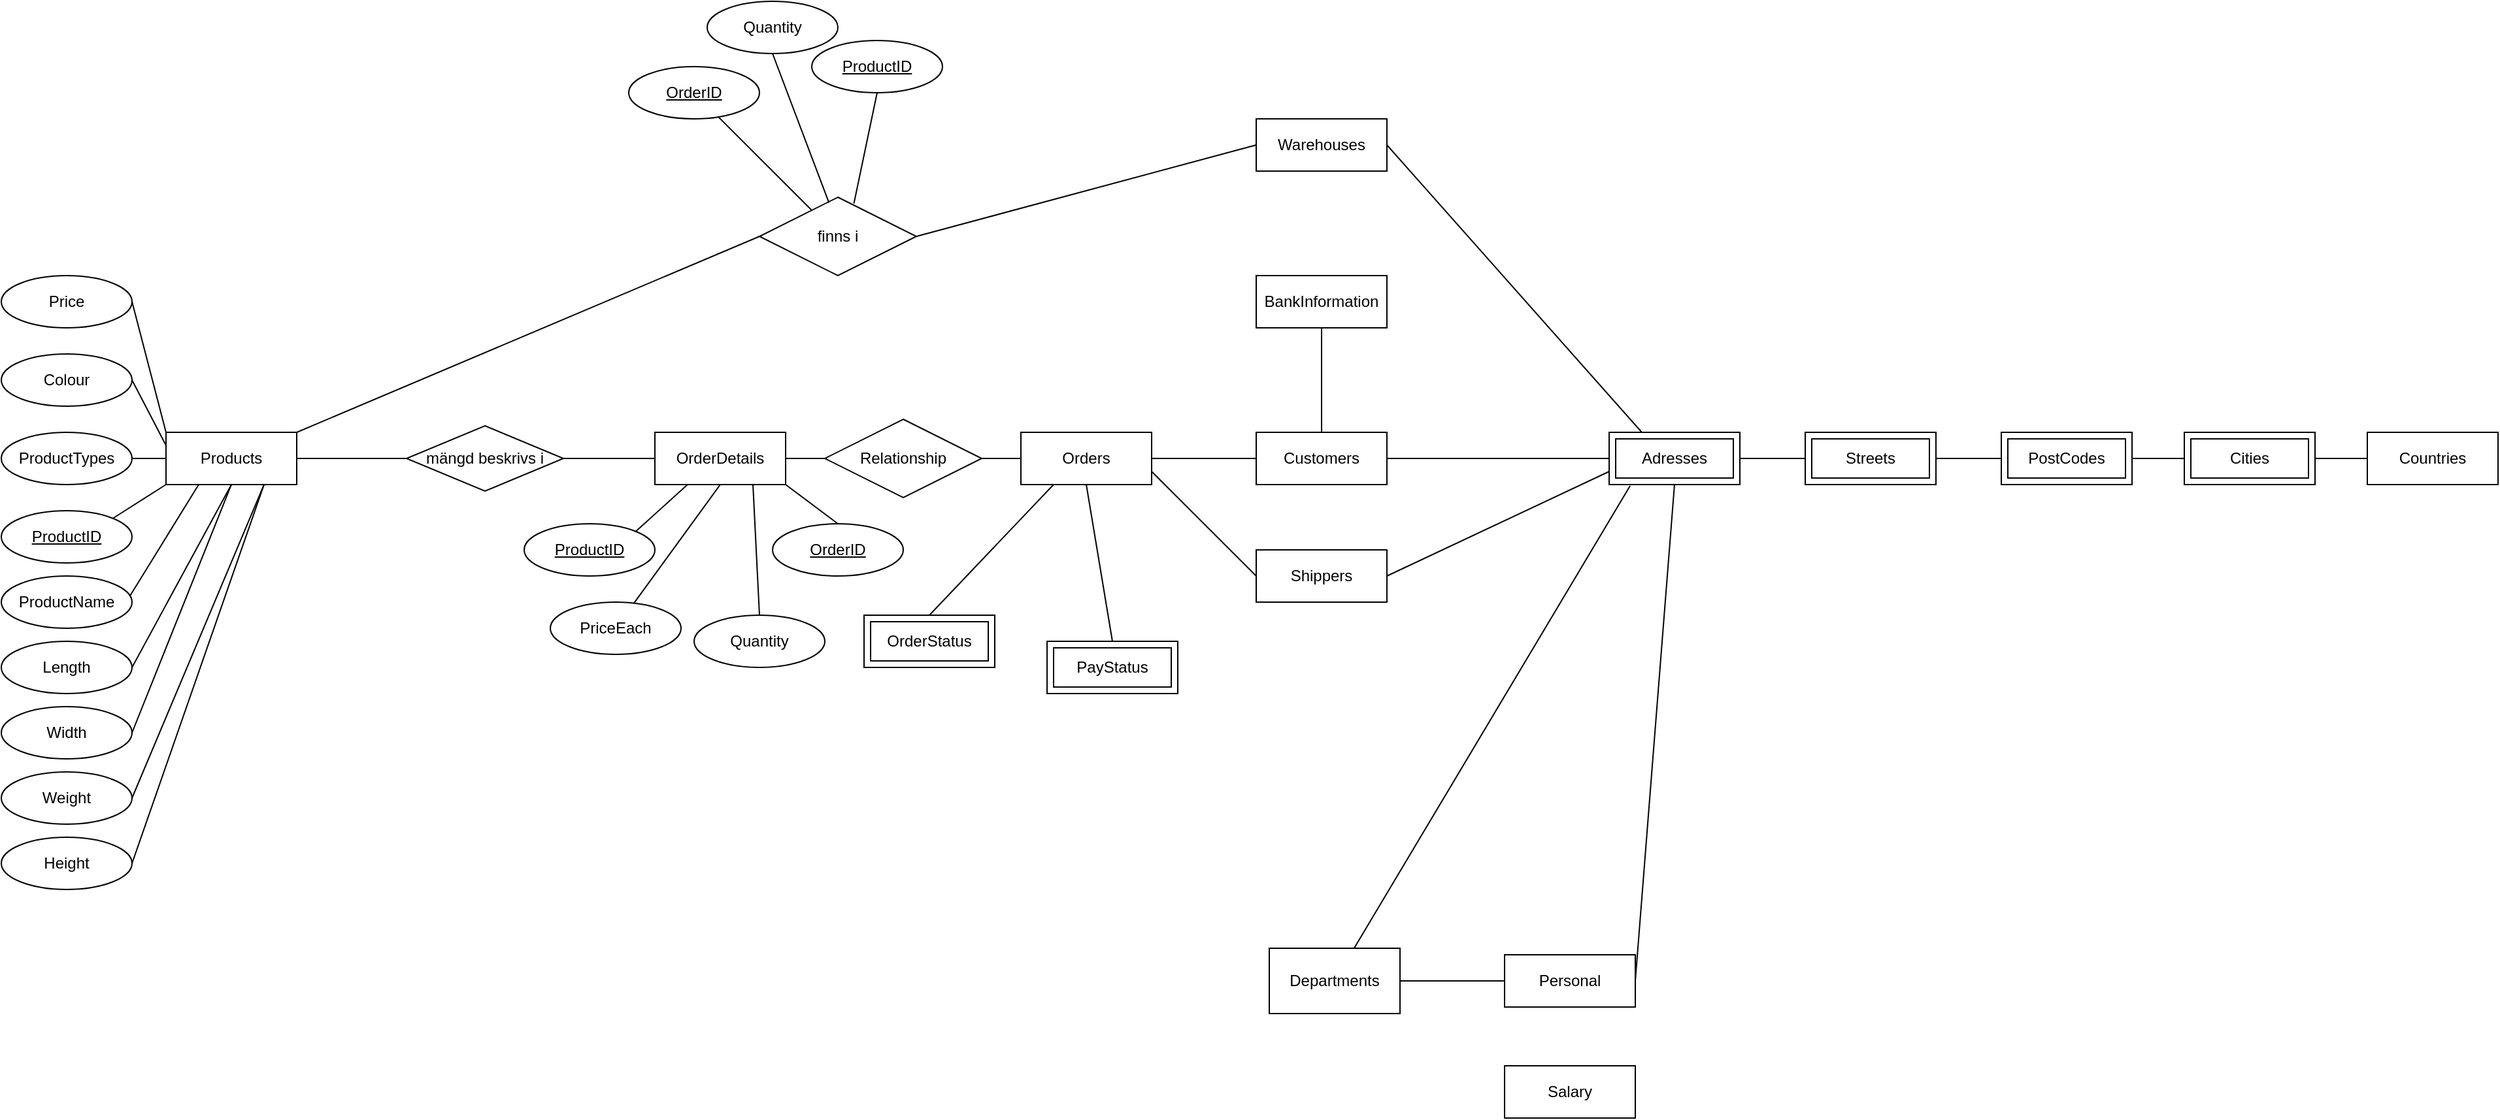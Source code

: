 <mxfile version="16.3.0" type="device"><diagram id="7u9D3IVGLub4B3Hsk2dL" name="Page-1"><mxGraphModel dx="1486" dy="1445" grid="1" gridSize="10" guides="1" tooltips="1" connect="1" arrows="1" fold="1" page="1" pageScale="1" pageWidth="827" pageHeight="1169" math="0" shadow="0"><root><mxCell id="0"/><mxCell id="1" parent="0"/><mxCell id="5OfwXx6yfZilv2XtCRJN-1" value="Adresses" style="shape=ext;margin=3;double=1;whiteSpace=wrap;html=1;align=center;" parent="1" vertex="1"><mxGeometry x="460" y="80" width="100" height="40" as="geometry"/></mxCell><mxCell id="5OfwXx6yfZilv2XtCRJN-2" value="Streets" style="shape=ext;margin=3;double=1;whiteSpace=wrap;html=1;align=center;" parent="1" vertex="1"><mxGeometry x="610" y="80" width="100" height="40" as="geometry"/></mxCell><mxCell id="5OfwXx6yfZilv2XtCRJN-3" value="PostCodes" style="shape=ext;margin=3;double=1;whiteSpace=wrap;html=1;align=center;" parent="1" vertex="1"><mxGeometry x="760" y="80" width="100" height="40" as="geometry"/></mxCell><mxCell id="5OfwXx6yfZilv2XtCRJN-4" value="Cities" style="shape=ext;margin=3;double=1;whiteSpace=wrap;html=1;align=center;" parent="1" vertex="1"><mxGeometry x="900" y="80" width="100" height="40" as="geometry"/></mxCell><mxCell id="5OfwXx6yfZilv2XtCRJN-6" value="Countries" style="whiteSpace=wrap;html=1;align=center;" parent="1" vertex="1"><mxGeometry x="1040" y="80" width="100" height="40" as="geometry"/></mxCell><mxCell id="5OfwXx6yfZilv2XtCRJN-7" value="Customers" style="whiteSpace=wrap;html=1;align=center;" parent="1" vertex="1"><mxGeometry x="190" y="80" width="100" height="40" as="geometry"/></mxCell><mxCell id="5OfwXx6yfZilv2XtCRJN-8" value="Shippers" style="whiteSpace=wrap;html=1;align=center;" parent="1" vertex="1"><mxGeometry x="190" y="170" width="100" height="40" as="geometry"/></mxCell><mxCell id="5OfwXx6yfZilv2XtCRJN-9" value="Departments" style="whiteSpace=wrap;html=1;align=center;" parent="1" vertex="1"><mxGeometry x="200" y="475" width="100" height="50" as="geometry"/></mxCell><mxCell id="5OfwXx6yfZilv2XtCRJN-10" value="Personal" style="whiteSpace=wrap;html=1;align=center;" parent="1" vertex="1"><mxGeometry x="380" y="480" width="100" height="40" as="geometry"/></mxCell><mxCell id="5OfwXx6yfZilv2XtCRJN-13" value="" style="endArrow=none;html=1;rounded=0;entryX=0;entryY=0.5;entryDx=0;entryDy=0;exitX=1;exitY=0.5;exitDx=0;exitDy=0;" parent="1" source="5OfwXx6yfZilv2XtCRJN-7" target="5OfwXx6yfZilv2XtCRJN-1" edge="1"><mxGeometry relative="1" as="geometry"><mxPoint x="290" y="100" as="sourcePoint"/><mxPoint x="450" y="100" as="targetPoint"/></mxGeometry></mxCell><mxCell id="5OfwXx6yfZilv2XtCRJN-14" value="" style="endArrow=none;html=1;rounded=0;entryX=0;entryY=0.75;entryDx=0;entryDy=0;exitX=1;exitY=0.5;exitDx=0;exitDy=0;" parent="1" source="5OfwXx6yfZilv2XtCRJN-8" target="5OfwXx6yfZilv2XtCRJN-1" edge="1"><mxGeometry relative="1" as="geometry"><mxPoint x="300" y="110" as="sourcePoint"/><mxPoint x="470" y="110" as="targetPoint"/></mxGeometry></mxCell><mxCell id="5OfwXx6yfZilv2XtCRJN-15" value="" style="endArrow=none;html=1;rounded=0;entryX=0.16;entryY=1.025;entryDx=0;entryDy=0;entryPerimeter=0;" parent="1" source="5OfwXx6yfZilv2XtCRJN-9" target="5OfwXx6yfZilv2XtCRJN-1" edge="1"><mxGeometry relative="1" as="geometry"><mxPoint x="310" y="120" as="sourcePoint"/><mxPoint x="480" y="120" as="targetPoint"/></mxGeometry></mxCell><mxCell id="5OfwXx6yfZilv2XtCRJN-16" value="" style="endArrow=none;html=1;rounded=0;entryX=0.5;entryY=1;entryDx=0;entryDy=0;exitX=1;exitY=0.5;exitDx=0;exitDy=0;" parent="1" source="5OfwXx6yfZilv2XtCRJN-10" target="5OfwXx6yfZilv2XtCRJN-1" edge="1"><mxGeometry relative="1" as="geometry"><mxPoint x="320" y="130" as="sourcePoint"/><mxPoint x="490" y="130" as="targetPoint"/></mxGeometry></mxCell><mxCell id="5OfwXx6yfZilv2XtCRJN-17" value="" style="endArrow=none;html=1;rounded=0;entryX=0;entryY=0.5;entryDx=0;entryDy=0;exitX=1;exitY=0.5;exitDx=0;exitDy=0;" parent="1" source="5OfwXx6yfZilv2XtCRJN-1" target="5OfwXx6yfZilv2XtCRJN-2" edge="1"><mxGeometry relative="1" as="geometry"><mxPoint x="330" y="140" as="sourcePoint"/><mxPoint x="500" y="140" as="targetPoint"/></mxGeometry></mxCell><mxCell id="5OfwXx6yfZilv2XtCRJN-18" value="" style="endArrow=none;html=1;rounded=0;entryX=0;entryY=0.5;entryDx=0;entryDy=0;exitX=1;exitY=0.5;exitDx=0;exitDy=0;" parent="1" source="5OfwXx6yfZilv2XtCRJN-2" target="5OfwXx6yfZilv2XtCRJN-3" edge="1"><mxGeometry relative="1" as="geometry"><mxPoint x="340" y="150" as="sourcePoint"/><mxPoint x="510" y="150" as="targetPoint"/></mxGeometry></mxCell><mxCell id="5OfwXx6yfZilv2XtCRJN-19" value="" style="endArrow=none;html=1;rounded=0;entryX=0;entryY=0.5;entryDx=0;entryDy=0;exitX=1;exitY=0.5;exitDx=0;exitDy=0;" parent="1" source="5OfwXx6yfZilv2XtCRJN-3" target="5OfwXx6yfZilv2XtCRJN-4" edge="1"><mxGeometry relative="1" as="geometry"><mxPoint x="350" y="160" as="sourcePoint"/><mxPoint x="520" y="160" as="targetPoint"/></mxGeometry></mxCell><mxCell id="5OfwXx6yfZilv2XtCRJN-20" value="" style="endArrow=none;html=1;rounded=0;entryX=0;entryY=0.5;entryDx=0;entryDy=0;exitX=1;exitY=0.5;exitDx=0;exitDy=0;" parent="1" source="5OfwXx6yfZilv2XtCRJN-4" target="5OfwXx6yfZilv2XtCRJN-6" edge="1"><mxGeometry relative="1" as="geometry"><mxPoint x="1010" y="100" as="sourcePoint"/><mxPoint x="530" y="170" as="targetPoint"/></mxGeometry></mxCell><mxCell id="5OfwXx6yfZilv2XtCRJN-22" value="Orders" style="whiteSpace=wrap;html=1;align=center;" parent="1" vertex="1"><mxGeometry x="10" y="80" width="100" height="40" as="geometry"/></mxCell><mxCell id="5OfwXx6yfZilv2XtCRJN-23" value="" style="endArrow=none;html=1;rounded=0;exitX=1;exitY=0.5;exitDx=0;exitDy=0;" parent="1" edge="1" source="5OfwXx6yfZilv2XtCRJN-22"><mxGeometry relative="1" as="geometry"><mxPoint x="130" y="80" as="sourcePoint"/><mxPoint x="190" y="100" as="targetPoint"/></mxGeometry></mxCell><mxCell id="5OfwXx6yfZilv2XtCRJN-25" value="" style="endArrow=none;html=1;rounded=0;entryX=0;entryY=0.5;entryDx=0;entryDy=0;exitX=1;exitY=0.75;exitDx=0;exitDy=0;" parent="1" source="5OfwXx6yfZilv2XtCRJN-22" target="5OfwXx6yfZilv2XtCRJN-8" edge="1"><mxGeometry relative="1" as="geometry"><mxPoint y="160" as="sourcePoint"/><mxPoint x="140" y="160" as="targetPoint"/></mxGeometry></mxCell><mxCell id="5OfwXx6yfZilv2XtCRJN-26" value="" style="endArrow=none;html=1;rounded=0;exitX=1;exitY=0.5;exitDx=0;exitDy=0;entryX=0;entryY=0.5;entryDx=0;entryDy=0;" parent="1" source="5OfwXx6yfZilv2XtCRJN-9" target="5OfwXx6yfZilv2XtCRJN-10" edge="1"><mxGeometry relative="1" as="geometry"><mxPoint x="130" y="330" as="sourcePoint"/><mxPoint x="290" y="330" as="targetPoint"/></mxGeometry></mxCell><mxCell id="5OfwXx6yfZilv2XtCRJN-27" value="BankInformation" style="whiteSpace=wrap;html=1;align=center;" parent="1" vertex="1"><mxGeometry x="190" y="-40" width="100" height="40" as="geometry"/></mxCell><mxCell id="5OfwXx6yfZilv2XtCRJN-28" value="" style="endArrow=none;html=1;rounded=0;entryX=0.5;entryY=1;entryDx=0;entryDy=0;exitX=0.5;exitY=0;exitDx=0;exitDy=0;" parent="1" source="5OfwXx6yfZilv2XtCRJN-7" target="5OfwXx6yfZilv2XtCRJN-27" edge="1"><mxGeometry relative="1" as="geometry"><mxPoint x="300" y="110" as="sourcePoint"/><mxPoint x="470" y="110" as="targetPoint"/></mxGeometry></mxCell><mxCell id="5OfwXx6yfZilv2XtCRJN-32" value="Products" style="whiteSpace=wrap;html=1;align=center;" parent="1" vertex="1"><mxGeometry x="-644" y="80" width="100" height="40" as="geometry"/></mxCell><mxCell id="5OfwXx6yfZilv2XtCRJN-33" value="Warehouses" style="whiteSpace=wrap;html=1;align=center;" parent="1" vertex="1"><mxGeometry x="190" y="-160" width="100" height="40" as="geometry"/></mxCell><mxCell id="5OfwXx6yfZilv2XtCRJN-34" value="finns i" style="shape=rhombus;perimeter=rhombusPerimeter;whiteSpace=wrap;html=1;align=center;" parent="1" vertex="1"><mxGeometry x="-190" y="-100" width="120" height="60" as="geometry"/></mxCell><mxCell id="5OfwXx6yfZilv2XtCRJN-37" value="" style="endArrow=none;html=1;rounded=0;entryX=0;entryY=0.5;entryDx=0;entryDy=0;" parent="1" target="5OfwXx6yfZilv2XtCRJN-32" edge="1"><mxGeometry relative="1" as="geometry"><mxPoint x="-680" y="100" as="sourcePoint"/><mxPoint x="-520" y="100" as="targetPoint"/></mxGeometry></mxCell><mxCell id="5OfwXx6yfZilv2XtCRJN-38" value="" style="endArrow=none;html=1;rounded=0;entryX=0;entryY=0.5;entryDx=0;entryDy=0;" parent="1" edge="1"><mxGeometry relative="1" as="geometry"><mxPoint x="-340" y="100" as="sourcePoint"/><mxPoint x="-270" y="100" as="targetPoint"/></mxGeometry></mxCell><mxCell id="5OfwXx6yfZilv2XtCRJN-41" value="" style="endArrow=none;html=1;rounded=0;entryX=0;entryY=0.5;entryDx=0;entryDy=0;exitX=1;exitY=0;exitDx=0;exitDy=0;" parent="1" target="5OfwXx6yfZilv2XtCRJN-34" edge="1" source="5OfwXx6yfZilv2XtCRJN-32"><mxGeometry relative="1" as="geometry"><mxPoint x="-430" y="80" as="sourcePoint"/><mxPoint x="-430" y="40" as="targetPoint"/></mxGeometry></mxCell><mxCell id="5OfwXx6yfZilv2XtCRJN-43" value="" style="endArrow=none;html=1;rounded=0;entryX=0;entryY=0.5;entryDx=0;entryDy=0;exitX=1;exitY=0.5;exitDx=0;exitDy=0;" parent="1" source="5OfwXx6yfZilv2XtCRJN-34" target="5OfwXx6yfZilv2XtCRJN-33" edge="1"><mxGeometry relative="1" as="geometry"><mxPoint x="-420" y="90" as="sourcePoint"/><mxPoint x="-420" y="40" as="targetPoint"/></mxGeometry></mxCell><mxCell id="5OfwXx6yfZilv2XtCRJN-44" value="" style="endArrow=none;html=1;rounded=0;entryX=0;entryY=0.5;entryDx=0;entryDy=0;" parent="1" target="5OfwXx6yfZilv2XtCRJN-22" edge="1"><mxGeometry relative="1" as="geometry"><mxPoint x="-170" y="100" as="sourcePoint"/><mxPoint x="-10" y="100" as="targetPoint"/></mxGeometry></mxCell><mxCell id="5OfwXx6yfZilv2XtCRJN-46" value="" style="endArrow=none;html=1;rounded=0;entryX=0.25;entryY=0;entryDx=0;entryDy=0;exitX=1;exitY=0.5;exitDx=0;exitDy=0;" parent="1" source="5OfwXx6yfZilv2XtCRJN-33" target="5OfwXx6yfZilv2XtCRJN-1" edge="1"><mxGeometry relative="1" as="geometry"><mxPoint x="290" y="-140" as="sourcePoint"/><mxPoint x="450" y="-140" as="targetPoint"/></mxGeometry></mxCell><mxCell id="5OfwXx6yfZilv2XtCRJN-49" value="" style="endArrow=none;html=1;rounded=0;exitX=0.25;exitY=1;exitDx=0;exitDy=0;entryX=0.5;entryY=0;entryDx=0;entryDy=0;" parent="1" source="5OfwXx6yfZilv2XtCRJN-22" target="5OfwXx6yfZilv2XtCRJN-50" edge="1"><mxGeometry relative="1" as="geometry"><mxPoint x="-70" y="180" as="sourcePoint"/><mxPoint x="90" y="180" as="targetPoint"/></mxGeometry></mxCell><mxCell id="5OfwXx6yfZilv2XtCRJN-50" value="OrderStatus" style="shape=ext;margin=3;double=1;whiteSpace=wrap;html=1;align=center;" parent="1" vertex="1"><mxGeometry x="-110" y="220" width="100" height="40" as="geometry"/></mxCell><mxCell id="5OfwXx6yfZilv2XtCRJN-51" value="PayStatus" style="shape=ext;margin=3;double=1;whiteSpace=wrap;html=1;align=center;" parent="1" vertex="1"><mxGeometry x="30" y="240" width="100" height="40" as="geometry"/></mxCell><mxCell id="5OfwXx6yfZilv2XtCRJN-52" value="" style="endArrow=none;html=1;rounded=0;exitX=0.5;exitY=1;exitDx=0;exitDy=0;entryX=0.5;entryY=0;entryDx=0;entryDy=0;" parent="1" source="5OfwXx6yfZilv2XtCRJN-22" target="5OfwXx6yfZilv2XtCRJN-51" edge="1"><mxGeometry relative="1" as="geometry"><mxPoint x="-10" y="160" as="sourcePoint"/><mxPoint x="150" y="160" as="targetPoint"/></mxGeometry></mxCell><mxCell id="5OfwXx6yfZilv2XtCRJN-53" value="Salary" style="whiteSpace=wrap;html=1;align=center;" parent="1" vertex="1"><mxGeometry x="380" y="565" width="100" height="40" as="geometry"/></mxCell><mxCell id="yB-UCOPv-yoVAlgwfuA3-1" value="OrderID" style="ellipse;whiteSpace=wrap;html=1;align=center;fontStyle=4;" vertex="1" parent="1"><mxGeometry x="-290" y="-200" width="100" height="40" as="geometry"/></mxCell><mxCell id="yB-UCOPv-yoVAlgwfuA3-2" value="ProductID" style="ellipse;whiteSpace=wrap;html=1;align=center;fontStyle=4;" vertex="1" parent="1"><mxGeometry x="-150" y="-220" width="100" height="40" as="geometry"/></mxCell><mxCell id="yB-UCOPv-yoVAlgwfuA3-4" value="Quantity" style="ellipse;whiteSpace=wrap;html=1;align=center;" vertex="1" parent="1"><mxGeometry x="-230" y="-250" width="100" height="40" as="geometry"/></mxCell><mxCell id="yB-UCOPv-yoVAlgwfuA3-5" value="" style="endArrow=none;html=1;rounded=0;" edge="1" parent="1" source="yB-UCOPv-yoVAlgwfuA3-1" target="5OfwXx6yfZilv2XtCRJN-34"><mxGeometry relative="1" as="geometry"><mxPoint x="-240" y="-160" as="sourcePoint"/><mxPoint x="-240" as="targetPoint"/></mxGeometry></mxCell><mxCell id="yB-UCOPv-yoVAlgwfuA3-6" value="" style="endArrow=none;html=1;rounded=0;exitX=0.5;exitY=1;exitDx=0;exitDy=0;entryX=0.443;entryY=0.07;entryDx=0;entryDy=0;entryPerimeter=0;" edge="1" parent="1" source="yB-UCOPv-yoVAlgwfuA3-4" target="5OfwXx6yfZilv2XtCRJN-34"><mxGeometry relative="1" as="geometry"><mxPoint x="-211.43" y="-151.43" as="sourcePoint"/><mxPoint x="-140" y="-80" as="targetPoint"/></mxGeometry></mxCell><mxCell id="yB-UCOPv-yoVAlgwfuA3-7" value="" style="endArrow=none;html=1;rounded=0;exitX=0.5;exitY=1;exitDx=0;exitDy=0;entryX=0.602;entryY=0.08;entryDx=0;entryDy=0;entryPerimeter=0;" edge="1" parent="1" source="yB-UCOPv-yoVAlgwfuA3-2" target="5OfwXx6yfZilv2XtCRJN-34"><mxGeometry relative="1" as="geometry"><mxPoint x="-170" y="-200" as="sourcePoint"/><mxPoint x="-126.84" y="-85.8" as="targetPoint"/></mxGeometry></mxCell><mxCell id="yB-UCOPv-yoVAlgwfuA3-8" value="ProductID" style="ellipse;whiteSpace=wrap;html=1;align=center;fontStyle=4;" vertex="1" parent="1"><mxGeometry x="-770" y="140" width="100" height="40" as="geometry"/></mxCell><mxCell id="yB-UCOPv-yoVAlgwfuA3-9" value="ProductTypes" style="ellipse;whiteSpace=wrap;html=1;align=center;" vertex="1" parent="1"><mxGeometry x="-770" y="80" width="100" height="40" as="geometry"/></mxCell><mxCell id="yB-UCOPv-yoVAlgwfuA3-11" value="" style="endArrow=none;html=1;rounded=0;exitX=1;exitY=0;exitDx=0;exitDy=0;entryX=0;entryY=1;entryDx=0;entryDy=0;" edge="1" parent="1" source="yB-UCOPv-yoVAlgwfuA3-8" target="5OfwXx6yfZilv2XtCRJN-32"><mxGeometry relative="1" as="geometry"><mxPoint x="-580" y="150" as="sourcePoint"/><mxPoint x="-420" y="150" as="targetPoint"/></mxGeometry></mxCell><mxCell id="yB-UCOPv-yoVAlgwfuA3-12" value="ProductName" style="ellipse;whiteSpace=wrap;html=1;align=center;" vertex="1" parent="1"><mxGeometry x="-770" y="190" width="100" height="40" as="geometry"/></mxCell><mxCell id="yB-UCOPv-yoVAlgwfuA3-13" value="Length" style="ellipse;whiteSpace=wrap;html=1;align=center;" vertex="1" parent="1"><mxGeometry x="-770" y="240" width="100" height="40" as="geometry"/></mxCell><mxCell id="yB-UCOPv-yoVAlgwfuA3-14" value="Width" style="ellipse;whiteSpace=wrap;html=1;align=center;" vertex="1" parent="1"><mxGeometry x="-770" y="290" width="100" height="40" as="geometry"/></mxCell><mxCell id="yB-UCOPv-yoVAlgwfuA3-15" value="Weight" style="ellipse;whiteSpace=wrap;html=1;align=center;" vertex="1" parent="1"><mxGeometry x="-770" y="340" width="100" height="40" as="geometry"/></mxCell><mxCell id="yB-UCOPv-yoVAlgwfuA3-16" value="Height" style="ellipse;whiteSpace=wrap;html=1;align=center;" vertex="1" parent="1"><mxGeometry x="-770" y="390" width="100" height="40" as="geometry"/></mxCell><mxCell id="yB-UCOPv-yoVAlgwfuA3-17" value="Colour" style="ellipse;whiteSpace=wrap;html=1;align=center;" vertex="1" parent="1"><mxGeometry x="-770" y="20" width="100" height="40" as="geometry"/></mxCell><mxCell id="yB-UCOPv-yoVAlgwfuA3-18" value="Price" style="ellipse;whiteSpace=wrap;html=1;align=center;" vertex="1" parent="1"><mxGeometry x="-770" y="-40" width="100" height="40" as="geometry"/></mxCell><mxCell id="yB-UCOPv-yoVAlgwfuA3-19" value="" style="endArrow=none;html=1;rounded=0;exitX=1;exitY=0.5;exitDx=0;exitDy=0;entryX=0;entryY=0;entryDx=0;entryDy=0;" edge="1" parent="1" source="yB-UCOPv-yoVAlgwfuA3-18" target="5OfwXx6yfZilv2XtCRJN-32"><mxGeometry relative="1" as="geometry"><mxPoint x="-640" y="-40" as="sourcePoint"/><mxPoint x="-480" y="-40" as="targetPoint"/></mxGeometry></mxCell><mxCell id="yB-UCOPv-yoVAlgwfuA3-21" value="" style="endArrow=none;html=1;rounded=0;exitX=1;exitY=0.5;exitDx=0;exitDy=0;entryX=0;entryY=0.25;entryDx=0;entryDy=0;" edge="1" parent="1" source="yB-UCOPv-yoVAlgwfuA3-17" target="5OfwXx6yfZilv2XtCRJN-32"><mxGeometry relative="1" as="geometry"><mxPoint x="-660.0" y="-10" as="sourcePoint"/><mxPoint x="-600" y="90" as="targetPoint"/></mxGeometry></mxCell><mxCell id="yB-UCOPv-yoVAlgwfuA3-22" value="" style="endArrow=none;html=1;rounded=0;exitX=0.985;exitY=0.377;exitDx=0;exitDy=0;entryX=0.25;entryY=1;entryDx=0;entryDy=0;exitPerimeter=0;" edge="1" parent="1" source="yB-UCOPv-yoVAlgwfuA3-12" target="5OfwXx6yfZilv2XtCRJN-32"><mxGeometry relative="1" as="geometry"><mxPoint x="-650.0" as="sourcePoint"/><mxPoint x="-590" y="100" as="targetPoint"/></mxGeometry></mxCell><mxCell id="yB-UCOPv-yoVAlgwfuA3-23" value="" style="endArrow=none;html=1;rounded=0;entryX=0.5;entryY=1;entryDx=0;entryDy=0;exitX=1;exitY=0.5;exitDx=0;exitDy=0;" edge="1" parent="1" source="yB-UCOPv-yoVAlgwfuA3-13" target="5OfwXx6yfZilv2XtCRJN-32"><mxGeometry relative="1" as="geometry"><mxPoint x="-640.0" y="10" as="sourcePoint"/><mxPoint x="-580" y="110" as="targetPoint"/></mxGeometry></mxCell><mxCell id="yB-UCOPv-yoVAlgwfuA3-24" value="" style="endArrow=none;html=1;rounded=0;exitX=1;exitY=0.5;exitDx=0;exitDy=0;entryX=0.5;entryY=1;entryDx=0;entryDy=0;" edge="1" parent="1" source="yB-UCOPv-yoVAlgwfuA3-14" target="5OfwXx6yfZilv2XtCRJN-32"><mxGeometry relative="1" as="geometry"><mxPoint x="-630.0" y="20" as="sourcePoint"/><mxPoint x="-570" y="120" as="targetPoint"/></mxGeometry></mxCell><mxCell id="yB-UCOPv-yoVAlgwfuA3-25" value="" style="endArrow=none;html=1;rounded=0;exitX=1;exitY=0.5;exitDx=0;exitDy=0;entryX=0.75;entryY=1;entryDx=0;entryDy=0;" edge="1" parent="1" source="yB-UCOPv-yoVAlgwfuA3-15" target="5OfwXx6yfZilv2XtCRJN-32"><mxGeometry relative="1" as="geometry"><mxPoint x="-660.0" y="320.0" as="sourcePoint"/><mxPoint x="-525" y="130" as="targetPoint"/></mxGeometry></mxCell><mxCell id="yB-UCOPv-yoVAlgwfuA3-26" value="" style="endArrow=none;html=1;rounded=0;exitX=1;exitY=0.5;exitDx=0;exitDy=0;entryX=0.75;entryY=1;entryDx=0;entryDy=0;" edge="1" parent="1" source="yB-UCOPv-yoVAlgwfuA3-16" target="5OfwXx6yfZilv2XtCRJN-32"><mxGeometry relative="1" as="geometry"><mxPoint x="-650.0" y="330.0" as="sourcePoint"/><mxPoint x="-515" y="140" as="targetPoint"/></mxGeometry></mxCell><mxCell id="yB-UCOPv-yoVAlgwfuA3-28" value="ProductID" style="ellipse;whiteSpace=wrap;html=1;align=center;fontStyle=4;" vertex="1" parent="1"><mxGeometry x="-370" y="150" width="100" height="40" as="geometry"/></mxCell><mxCell id="yB-UCOPv-yoVAlgwfuA3-29" value="OrderID" style="ellipse;whiteSpace=wrap;html=1;align=center;fontStyle=4;" vertex="1" parent="1"><mxGeometry x="-180" y="150" width="100" height="40" as="geometry"/></mxCell><mxCell id="yB-UCOPv-yoVAlgwfuA3-30" value="PriceEach" style="ellipse;whiteSpace=wrap;html=1;align=center;" vertex="1" parent="1"><mxGeometry x="-350" y="210" width="100" height="40" as="geometry"/></mxCell><mxCell id="yB-UCOPv-yoVAlgwfuA3-34" value="" style="endArrow=none;html=1;rounded=0;entryX=0.25;entryY=1;entryDx=0;entryDy=0;exitX=1;exitY=0;exitDx=0;exitDy=0;" edge="1" parent="1" source="yB-UCOPv-yoVAlgwfuA3-28" target="yB-UCOPv-yoVAlgwfuA3-39"><mxGeometry relative="1" as="geometry"><mxPoint x="-320" y="150" as="sourcePoint"/><mxPoint x="-240" y="115" as="targetPoint"/></mxGeometry></mxCell><mxCell id="yB-UCOPv-yoVAlgwfuA3-35" value="" style="endArrow=none;html=1;rounded=0;entryX=1;entryY=1;entryDx=0;entryDy=0;exitX=0.5;exitY=0;exitDx=0;exitDy=0;" edge="1" parent="1" source="yB-UCOPv-yoVAlgwfuA3-29" target="yB-UCOPv-yoVAlgwfuA3-39"><mxGeometry relative="1" as="geometry"><mxPoint x="-274.799" y="165.796" as="sourcePoint"/><mxPoint x="-180.0" y="115" as="targetPoint"/></mxGeometry></mxCell><mxCell id="yB-UCOPv-yoVAlgwfuA3-36" value="" style="endArrow=none;html=1;rounded=0;entryX=0.5;entryY=1;entryDx=0;entryDy=0;" edge="1" parent="1" source="yB-UCOPv-yoVAlgwfuA3-30" target="yB-UCOPv-yoVAlgwfuA3-39"><mxGeometry relative="1" as="geometry"><mxPoint x="-264.799" y="175.796" as="sourcePoint"/><mxPoint x="-210" y="130" as="targetPoint"/></mxGeometry></mxCell><mxCell id="yB-UCOPv-yoVAlgwfuA3-37" value="" style="endArrow=none;html=1;rounded=0;exitX=0.5;exitY=0;exitDx=0;exitDy=0;entryX=0.75;entryY=1;entryDx=0;entryDy=0;" edge="1" parent="1" target="yB-UCOPv-yoVAlgwfuA3-39"><mxGeometry relative="1" as="geometry"><mxPoint x="-190" y="220.0" as="sourcePoint"/><mxPoint x="-210" y="130" as="targetPoint"/></mxGeometry></mxCell><mxCell id="yB-UCOPv-yoVAlgwfuA3-38" value="Quantity" style="ellipse;whiteSpace=wrap;html=1;align=center;" vertex="1" parent="1"><mxGeometry x="-240" y="220" width="100" height="40" as="geometry"/></mxCell><mxCell id="yB-UCOPv-yoVAlgwfuA3-39" value="OrderDetails" style="whiteSpace=wrap;html=1;align=center;" vertex="1" parent="1"><mxGeometry x="-270" y="80" width="100" height="40" as="geometry"/></mxCell><mxCell id="yB-UCOPv-yoVAlgwfuA3-40" value="mängd beskrivs i" style="shape=rhombus;perimeter=rhombusPerimeter;whiteSpace=wrap;html=1;align=center;" vertex="1" parent="1"><mxGeometry x="-460" y="75" width="120" height="50" as="geometry"/></mxCell><mxCell id="yB-UCOPv-yoVAlgwfuA3-41" value="" style="endArrow=none;html=1;rounded=0;exitX=1;exitY=0.5;exitDx=0;exitDy=0;entryX=0;entryY=0.5;entryDx=0;entryDy=0;" edge="1" parent="1" source="5OfwXx6yfZilv2XtCRJN-32" target="yB-UCOPv-yoVAlgwfuA3-40"><mxGeometry relative="1" as="geometry"><mxPoint x="-390" y="150" as="sourcePoint"/><mxPoint x="-230" y="150" as="targetPoint"/></mxGeometry></mxCell><mxCell id="yB-UCOPv-yoVAlgwfuA3-42" value="Relationship" style="shape=rhombus;perimeter=rhombusPerimeter;whiteSpace=wrap;html=1;align=center;" vertex="1" parent="1"><mxGeometry x="-140" y="70" width="120" height="60" as="geometry"/></mxCell></root></mxGraphModel></diagram></mxfile>